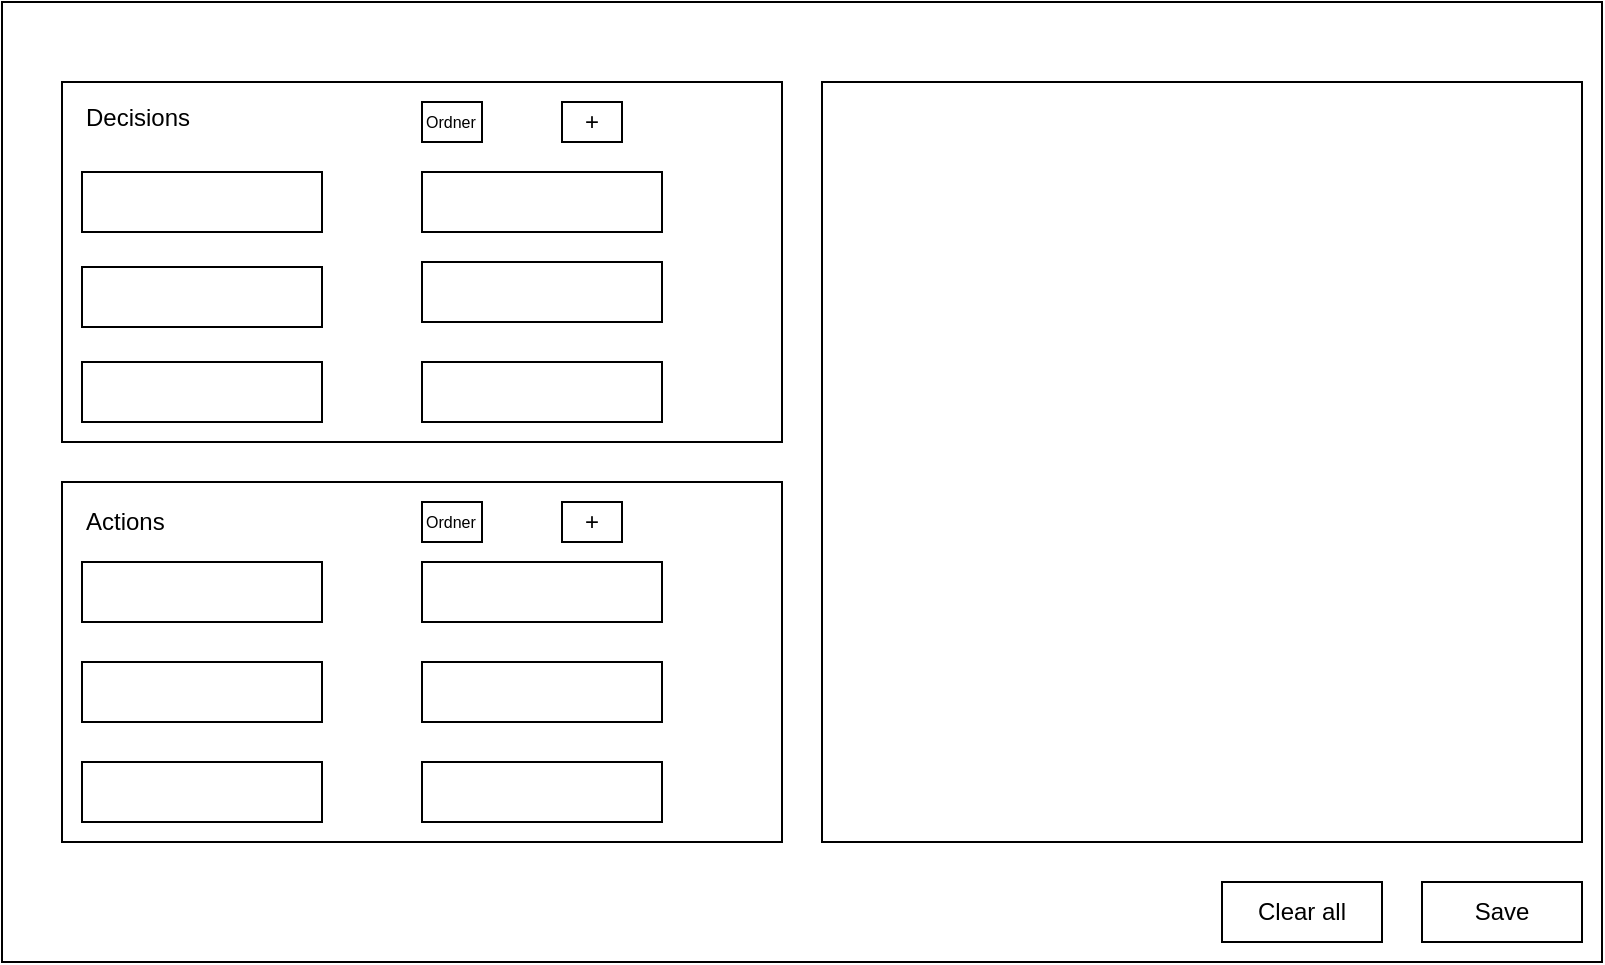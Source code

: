 <mxfile version="12.1.4" type="device" pages="1"><diagram id="xwcnGMa7_jTlZiFFXWvb" name="Page-1"><mxGraphModel dx="1343" dy="875" grid="1" gridSize="10" guides="1" tooltips="1" connect="1" arrows="1" fold="1" page="1" pageScale="1" pageWidth="850" pageHeight="1100" math="0" shadow="0"><root><mxCell id="0"/><mxCell id="1" parent="0"/><mxCell id="9_ThgEhlA0VVA9BO0LNT-7" value="" style="rounded=0;whiteSpace=wrap;html=1;imageAspect=0;imageWidth=24;imageHeight=24;" vertex="1" parent="1"><mxGeometry x="20" y="190" width="800" height="480" as="geometry"/></mxCell><mxCell id="9_ThgEhlA0VVA9BO0LNT-12" value="" style="whiteSpace=wrap;html=1;aspect=fixed;" vertex="1" parent="1"><mxGeometry x="430" y="230" width="380" height="380" as="geometry"/></mxCell><mxCell id="9_ThgEhlA0VVA9BO0LNT-13" value="Save" style="rounded=0;whiteSpace=wrap;html=1;" vertex="1" parent="1"><mxGeometry x="730" y="630" width="80" height="30" as="geometry"/></mxCell><mxCell id="9_ThgEhlA0VVA9BO0LNT-14" value="&lt;div&gt;Clear all&lt;/div&gt;" style="rounded=0;whiteSpace=wrap;html=1;" vertex="1" parent="1"><mxGeometry x="630" y="630" width="80" height="30" as="geometry"/></mxCell><mxCell id="9_ThgEhlA0VVA9BO0LNT-15" value="" style="rounded=0;whiteSpace=wrap;html=1;" vertex="1" parent="1"><mxGeometry x="50" y="230" width="360" height="180" as="geometry"/></mxCell><mxCell id="9_ThgEhlA0VVA9BO0LNT-16" value="" style="rounded=0;whiteSpace=wrap;html=1;" vertex="1" parent="1"><mxGeometry x="50" y="430" width="360" height="180" as="geometry"/></mxCell><mxCell id="9_ThgEhlA0VVA9BO0LNT-18" value="" style="rounded=0;whiteSpace=wrap;html=1;" vertex="1" parent="1"><mxGeometry x="60" y="370" width="120" height="30" as="geometry"/></mxCell><mxCell id="9_ThgEhlA0VVA9BO0LNT-19" value="" style="rounded=0;whiteSpace=wrap;html=1;" vertex="1" parent="1"><mxGeometry x="60" y="322.5" width="120" height="30" as="geometry"/></mxCell><mxCell id="9_ThgEhlA0VVA9BO0LNT-20" value="" style="rounded=0;whiteSpace=wrap;html=1;" vertex="1" parent="1"><mxGeometry x="60" y="275" width="120" height="30" as="geometry"/></mxCell><mxCell id="9_ThgEhlA0VVA9BO0LNT-22" value="" style="rounded=0;whiteSpace=wrap;html=1;" vertex="1" parent="1"><mxGeometry x="60" y="570" width="120" height="30" as="geometry"/></mxCell><mxCell id="9_ThgEhlA0VVA9BO0LNT-23" value="" style="rounded=0;whiteSpace=wrap;html=1;" vertex="1" parent="1"><mxGeometry x="60" y="520" width="120" height="30" as="geometry"/></mxCell><mxCell id="9_ThgEhlA0VVA9BO0LNT-24" value="" style="rounded=0;whiteSpace=wrap;html=1;" vertex="1" parent="1"><mxGeometry x="60" y="470" width="120" height="30" as="geometry"/></mxCell><mxCell id="9_ThgEhlA0VVA9BO0LNT-26" value="" style="rounded=0;whiteSpace=wrap;html=1;" vertex="1" parent="1"><mxGeometry x="230" y="370" width="120" height="30" as="geometry"/></mxCell><mxCell id="9_ThgEhlA0VVA9BO0LNT-27" value="" style="rounded=0;whiteSpace=wrap;html=1;" vertex="1" parent="1"><mxGeometry x="230" y="320" width="120" height="30" as="geometry"/></mxCell><mxCell id="9_ThgEhlA0VVA9BO0LNT-28" value="" style="rounded=0;whiteSpace=wrap;html=1;" vertex="1" parent="1"><mxGeometry x="230" y="275" width="120" height="30" as="geometry"/></mxCell><mxCell id="9_ThgEhlA0VVA9BO0LNT-29" value="" style="rounded=0;whiteSpace=wrap;html=1;" vertex="1" parent="1"><mxGeometry x="230" y="570" width="120" height="30" as="geometry"/></mxCell><mxCell id="9_ThgEhlA0VVA9BO0LNT-30" value="" style="rounded=0;whiteSpace=wrap;html=1;" vertex="1" parent="1"><mxGeometry x="230" y="520" width="120" height="30" as="geometry"/></mxCell><mxCell id="9_ThgEhlA0VVA9BO0LNT-31" value="" style="rounded=0;whiteSpace=wrap;html=1;" vertex="1" parent="1"><mxGeometry x="230" y="470" width="120" height="30" as="geometry"/></mxCell><mxCell id="9_ThgEhlA0VVA9BO0LNT-33" value="Actions" style="text;html=1;strokeColor=none;fillColor=none;align=left;verticalAlign=middle;whiteSpace=wrap;rounded=0;" vertex="1" parent="1"><mxGeometry x="60" y="440" width="70" height="20" as="geometry"/></mxCell><mxCell id="9_ThgEhlA0VVA9BO0LNT-34" value="&lt;div&gt;Decisions&lt;/div&gt;" style="text;html=1;strokeColor=none;fillColor=none;align=left;verticalAlign=middle;whiteSpace=wrap;rounded=0;" vertex="1" parent="1"><mxGeometry x="60" y="238" width="70" height="20" as="geometry"/></mxCell><mxCell id="9_ThgEhlA0VVA9BO0LNT-38" value="Ordner" style="rounded=0;whiteSpace=wrap;html=1;align=left;fontSize=8;" vertex="1" parent="1"><mxGeometry x="230" y="240" width="30" height="20" as="geometry"/></mxCell><mxCell id="9_ThgEhlA0VVA9BO0LNT-39" value="+" style="rounded=0;whiteSpace=wrap;html=1;align=center;verticalAlign=middle;" vertex="1" parent="1"><mxGeometry x="300" y="240" width="30" height="20" as="geometry"/></mxCell><mxCell id="9_ThgEhlA0VVA9BO0LNT-40" value="Ordner" style="rounded=0;whiteSpace=wrap;html=1;align=left;fontSize=8;" vertex="1" parent="1"><mxGeometry x="230" y="440" width="30" height="20" as="geometry"/></mxCell><mxCell id="9_ThgEhlA0VVA9BO0LNT-41" value="+" style="rounded=0;whiteSpace=wrap;html=1;align=center;verticalAlign=middle;" vertex="1" parent="1"><mxGeometry x="300" y="440" width="30" height="20" as="geometry"/></mxCell></root></mxGraphModel></diagram></mxfile>